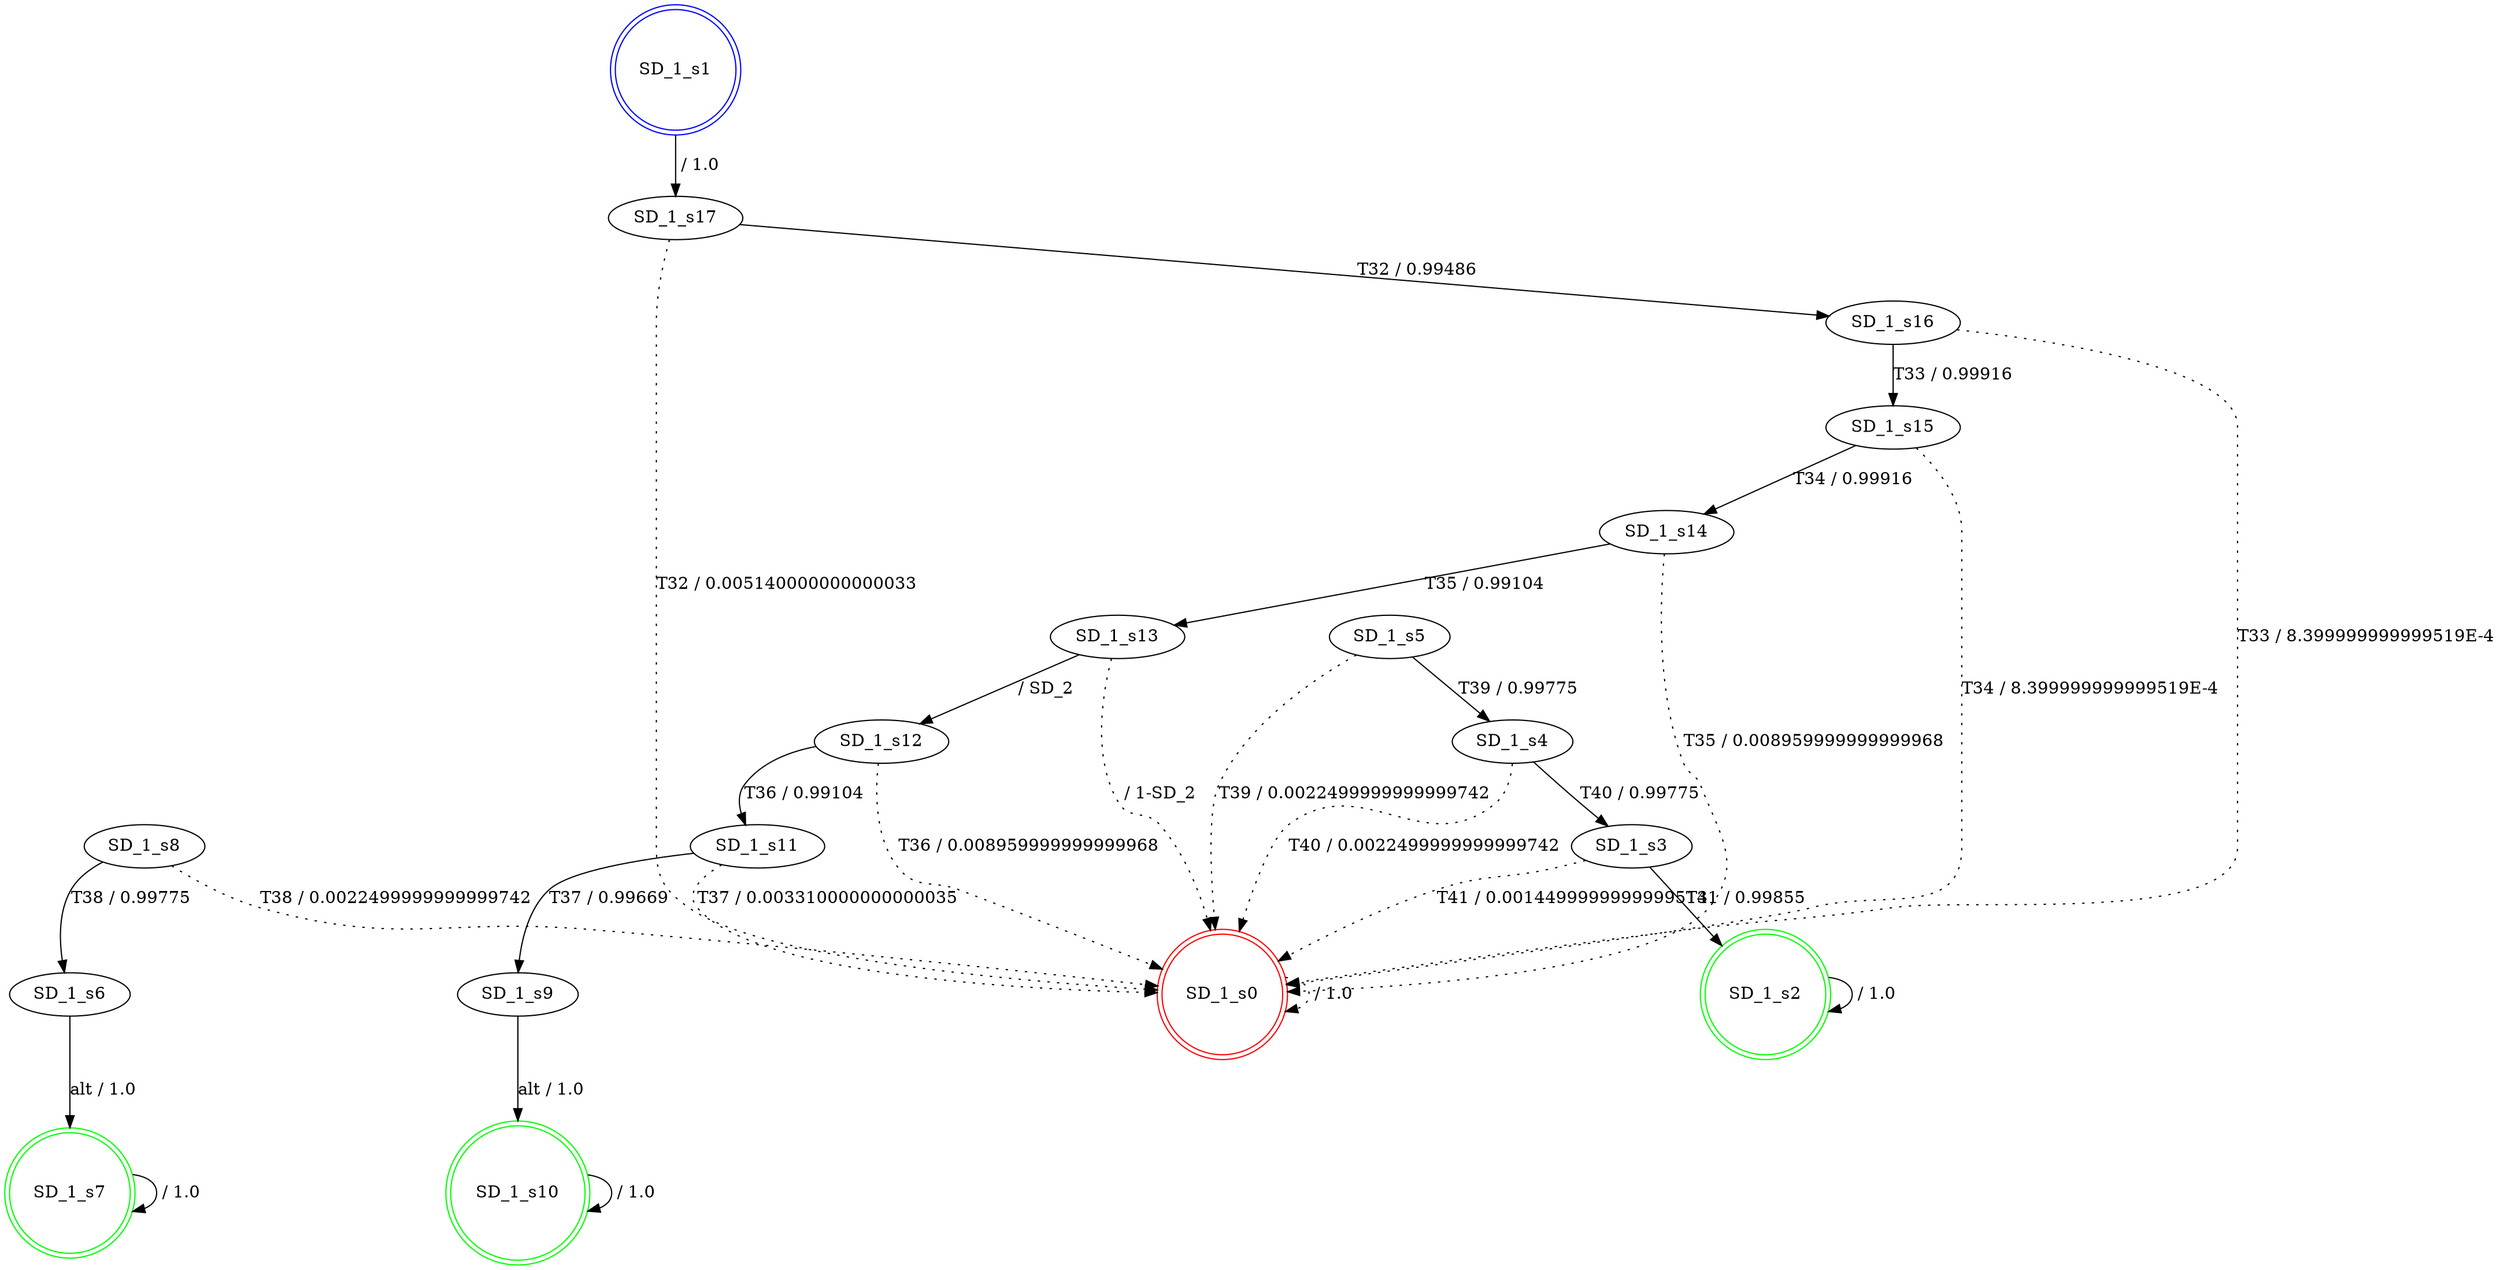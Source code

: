 digraph graphname {
SD_1_s0 [label="SD_1_s0",color=red,shape=doublecircle ];
SD_1_s1 [label="SD_1_s1",color=blue,shape=doublecircle ];
SD_1_s2 [label="SD_1_s2",color=green,shape=doublecircle ];
SD_1_s3 [label="SD_1_s3" ];
SD_1_s4 [label="SD_1_s4" ];
SD_1_s5 [label="SD_1_s5" ];
SD_1_s6 [label="SD_1_s6" ];
SD_1_s7 [label="SD_1_s7",color=green,shape=doublecircle ];
SD_1_s8 [label="SD_1_s8" ];
SD_1_s9 [label="SD_1_s9" ];
SD_1_s10 [label="SD_1_s10",color=green,shape=doublecircle ];
SD_1_s11 [label="SD_1_s11" ];
SD_1_s12 [label="SD_1_s12" ];
SD_1_s13 [label="SD_1_s13" ];
SD_1_s14 [label="SD_1_s14" ];
SD_1_s15 [label="SD_1_s15" ];
SD_1_s16 [label="SD_1_s16" ];
SD_1_s17 [label="SD_1_s17" ];
SD_1_s0 -> SD_1_s0 [label=" / 1.0", style=dotted];
SD_1_s1 -> SD_1_s17 [label=" / 1.0"];
SD_1_s2 -> SD_1_s2 [label=" / 1.0"];
SD_1_s3 -> SD_1_s2 [label="T41 / 0.99855"];
SD_1_s3 -> SD_1_s0 [label="T41 / 0.0014499999999999513", style=dotted];
SD_1_s4 -> SD_1_s3 [label="T40 / 0.99775"];
SD_1_s4 -> SD_1_s0 [label="T40 / 0.0022499999999999742", style=dotted];
SD_1_s5 -> SD_1_s4 [label="T39 / 0.99775"];
SD_1_s5 -> SD_1_s0 [label="T39 / 0.0022499999999999742", style=dotted];
SD_1_s6 -> SD_1_s7 [label="alt / 1.0"];
SD_1_s7 -> SD_1_s7 [label=" / 1.0"];
SD_1_s8 -> SD_1_s6 [label="T38 / 0.99775"];
SD_1_s8 -> SD_1_s0 [label="T38 / 0.0022499999999999742", style=dotted];
SD_1_s9 -> SD_1_s10 [label="alt / 1.0"];
SD_1_s10 -> SD_1_s10 [label=" / 1.0"];
SD_1_s11 -> SD_1_s9 [label="T37 / 0.99669"];
SD_1_s11 -> SD_1_s0 [label="T37 / 0.003310000000000035", style=dotted];
SD_1_s12 -> SD_1_s11 [label="T36 / 0.99104"];
SD_1_s12 -> SD_1_s0 [label="T36 / 0.008959999999999968", style=dotted];
SD_1_s13 -> SD_1_s12 [label=" / SD_2"];
SD_1_s13 -> SD_1_s0 [label=" / 1-SD_2", style=dotted];
SD_1_s14 -> SD_1_s13 [label="T35 / 0.99104"];
SD_1_s14 -> SD_1_s0 [label="T35 / 0.008959999999999968", style=dotted];
SD_1_s15 -> SD_1_s14 [label="T34 / 0.99916"];
SD_1_s15 -> SD_1_s0 [label="T34 / 8.399999999999519E-4", style=dotted];
SD_1_s16 -> SD_1_s15 [label="T33 / 0.99916"];
SD_1_s16 -> SD_1_s0 [label="T33 / 8.399999999999519E-4", style=dotted];
SD_1_s17 -> SD_1_s16 [label="T32 / 0.99486"];
SD_1_s17 -> SD_1_s0 [label="T32 / 0.005140000000000033", style=dotted];
}